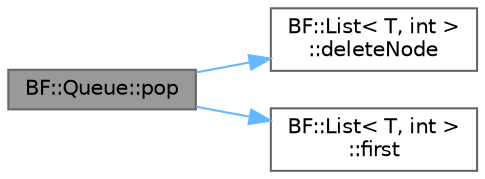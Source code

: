 digraph "BF::Queue::pop"
{
 // LATEX_PDF_SIZE
  bgcolor="transparent";
  edge [fontname=Helvetica,fontsize=10,labelfontname=Helvetica,labelfontsize=10];
  node [fontname=Helvetica,fontsize=10,shape=box,height=0.2,width=0.4];
  rankdir="LR";
  Node1 [id="Node000001",label="BF::Queue::pop",height=0.2,width=0.4,color="gray40", fillcolor="grey60", style="filled", fontcolor="black",tooltip=" "];
  Node1 -> Node2 [id="edge1_Node000001_Node000002",color="steelblue1",style="solid",tooltip=" "];
  Node2 [id="Node000002",label="BF::List\< T, int \>\l::deleteNode",height=0.2,width=0.4,color="grey40", fillcolor="white", style="filled",URL="$d1/de0/classBF_1_1List.html#ae9f7804ed371ef3f13b43c759860c034",tooltip=" "];
  Node1 -> Node3 [id="edge2_Node000001_Node000003",color="steelblue1",style="solid",tooltip=" "];
  Node3 [id="Node000003",label="BF::List\< T, int \>\l::first",height=0.2,width=0.4,color="grey40", fillcolor="white", style="filled",URL="$d1/de0/classBF_1_1List.html#ae279ab6ee0a8c33e5b67eb7dfc98f307",tooltip=" "];
}
